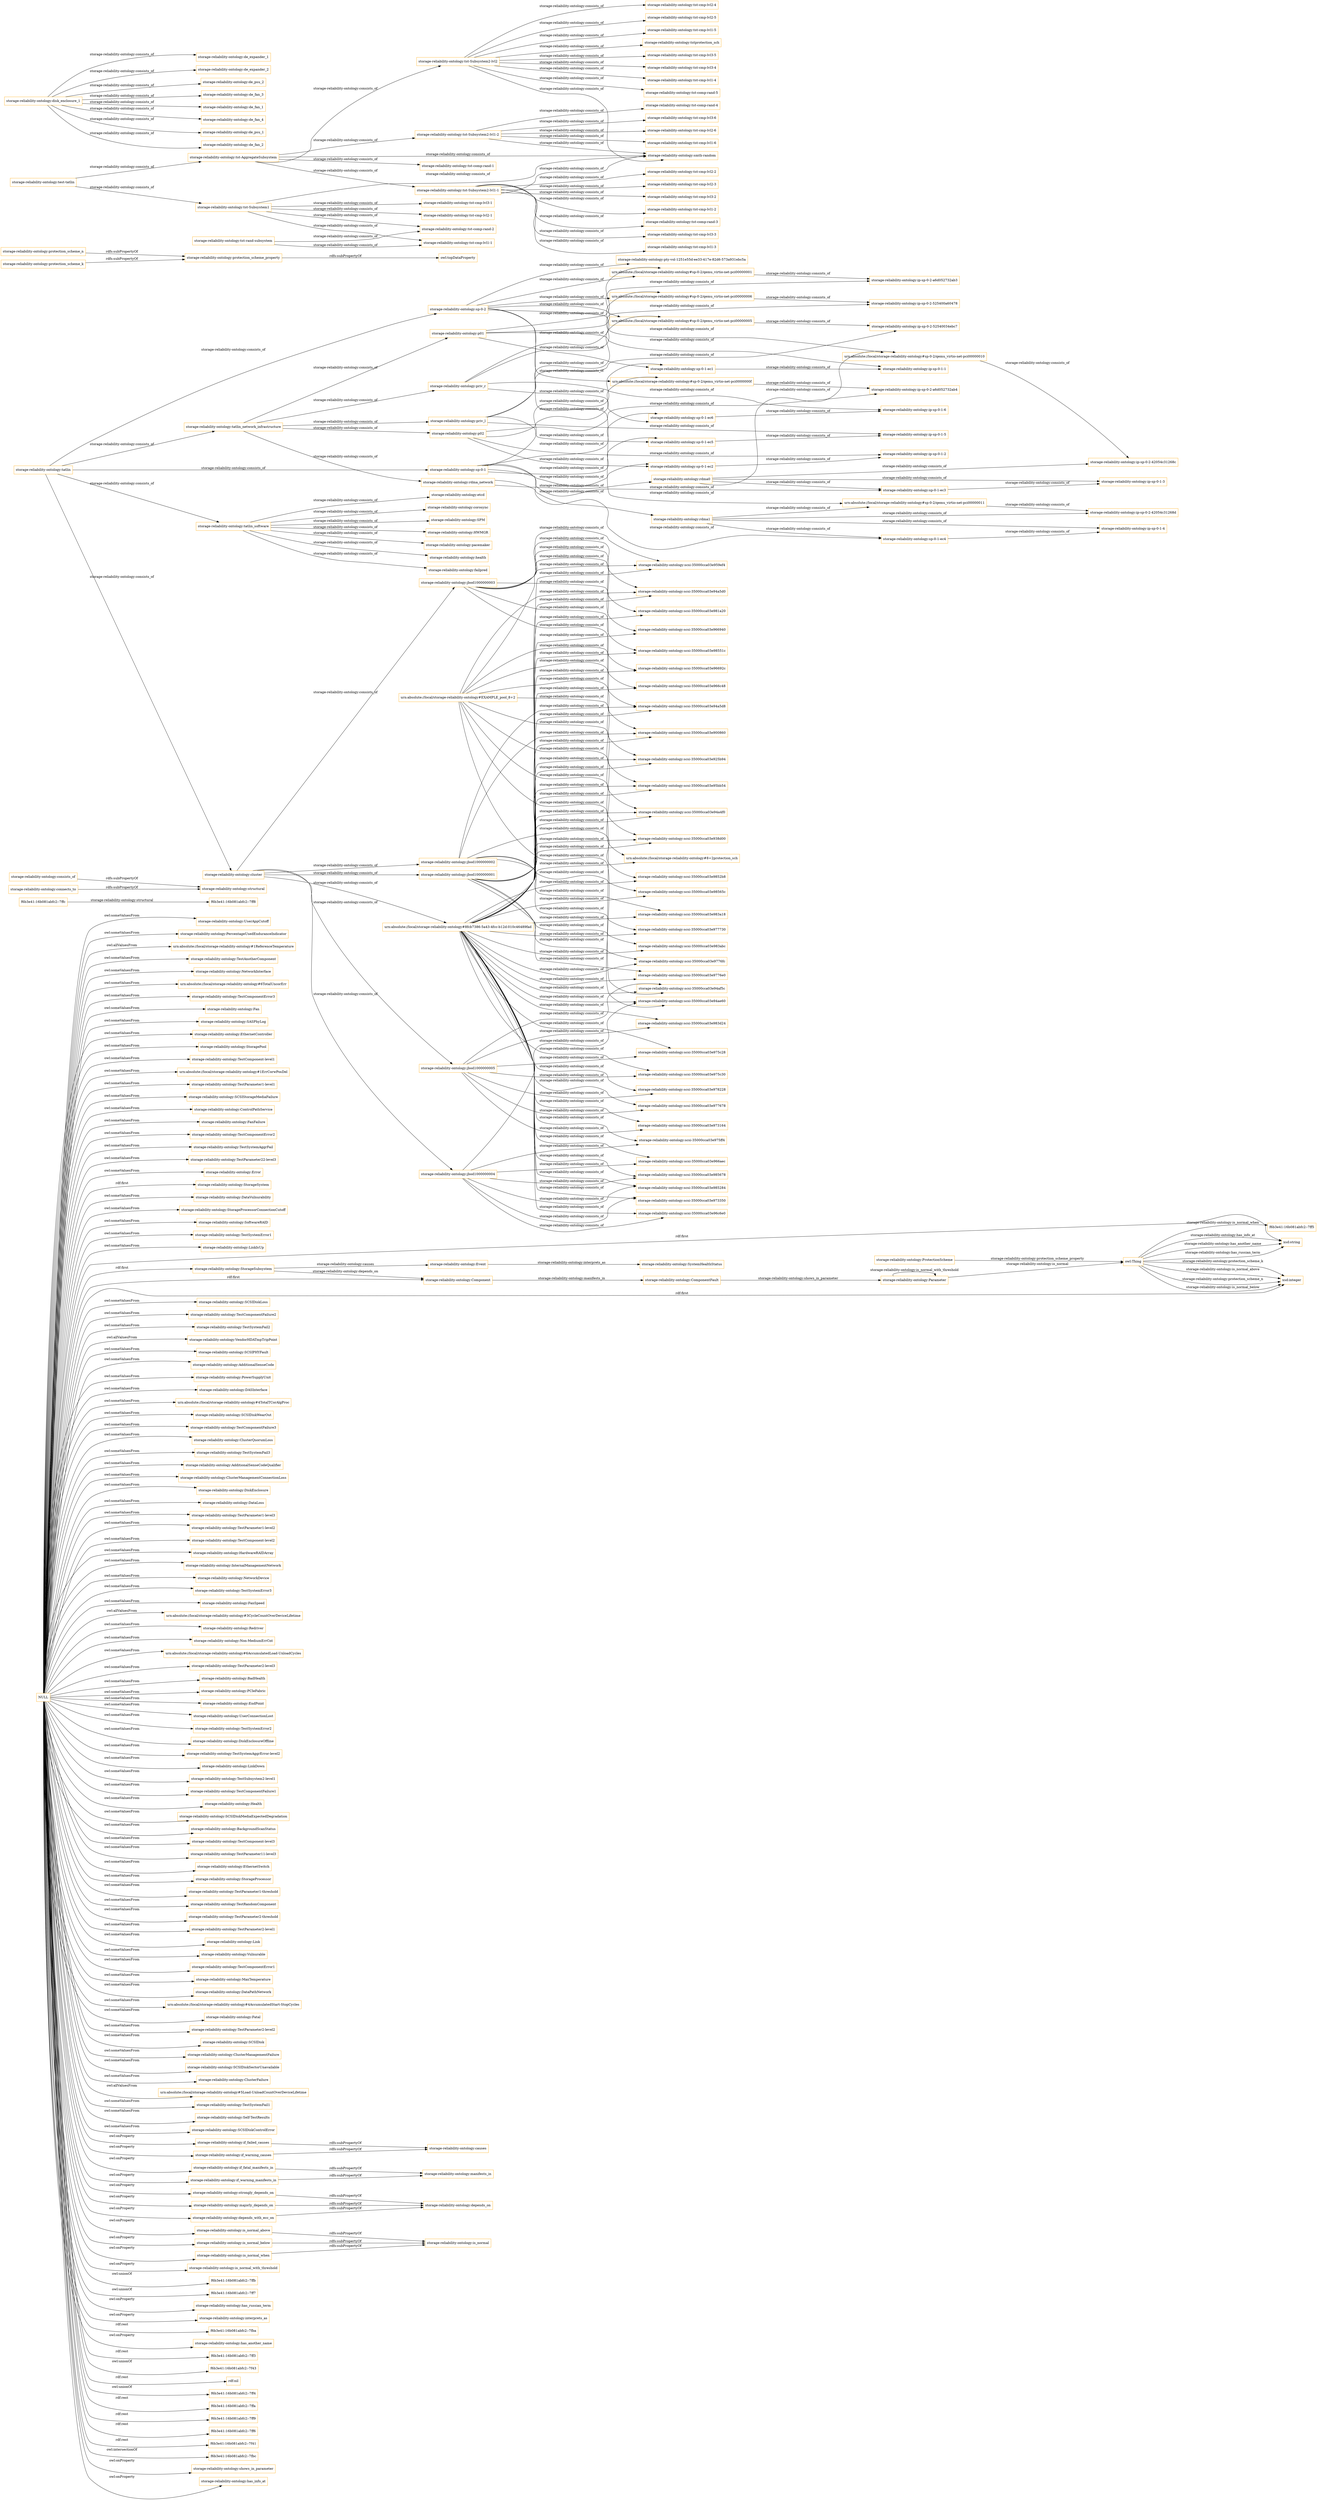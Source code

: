 digraph ar2dtool_diagram { 
rankdir=LR;
size="1501"
node [shape = rectangle, color="orange"]; "storage-reliability-ontology:UserAppCutoff" "storage-reliability-ontology:ComponentFault" "storage-reliability-ontology:PercentageUsedEnduranceIndicator" "urn:absolute://local/storage-reliability-ontology#1ReferenceTemperature" "storage-reliability-ontology:TestAnotherComponent" "storage-reliability-ontology:NetworkInterface" "storage-reliability-ontology:ProtectionScheme" "urn:absolute://local/storage-reliability-ontology#6TotalUncorErr" "storage-reliability-ontology:TestComponentError3" "storage-reliability-ontology:Fan" "storage-reliability-ontology:SASPhyLog" "storage-reliability-ontology:EthernetController" "storage-reliability-ontology:StoragePool" "storage-reliability-ontology:TestComponent-level1" "urn:absolute://local/storage-reliability-ontology#1ErrCorwPosDel" "storage-reliability-ontology:TestParameter1-level1" "storage-reliability-ontology:SCSIStorageMediaFailure" "storage-reliability-ontology:ControlPathService" "storage-reliability-ontology:FanFailure" "storage-reliability-ontology:TestComponentError2" "storage-reliability-ontology:TestSystemAggrFail" "storage-reliability-ontology:TestParameter22-level3" "storage-reliability-ontology:Error" "storage-reliability-ontology:StorageSystem" "storage-reliability-ontology:DataVulnurability" "storage-reliability-ontology:StorageProcessorConnectionCutoff" "storage-reliability-ontology:SoftwareRAID" "storage-reliability-ontology:TestSystemError1" "storage-reliability-ontology:LinkIsUp" "storage-reliability-ontology:StorageSubsystem" "storage-reliability-ontology:SCSIDiskLoss" "f6b3e41:16b081abfc2:-7ffc" "storage-reliability-ontology:TestComponentFailure2" "storage-reliability-ontology:TestSystemFail2" "storage-reliability-ontology:VendorHDATmpTripPoint" "storage-reliability-ontology:SCSIPHYFault" "storage-reliability-ontology:AdditionalSenseCode" "storage-reliability-ontology:PowerSupplyUnit" "storage-reliability-ontology:DASInterface" "urn:absolute://local/storage-reliability-ontology#4TotalTCorAlgProc" "storage-reliability-ontology:SCSIDiskWearOut" "storage-reliability-ontology:TestComponentFailure3" "storage-reliability-ontology:ClusterQuorumLoss" "storage-reliability-ontology:TestSystemFail3" "storage-reliability-ontology:AdditionalSenseCodeQualifier" "storage-reliability-ontology:ClusterManagementConnectionLoss" "storage-reliability-ontology:DiskEnclosure" "storage-reliability-ontology:DataLoss" "storage-reliability-ontology:TestParameter1-level3" "storage-reliability-ontology:TestParameter1-level2" "storage-reliability-ontology:TestComponent-level2" "storage-reliability-ontology:Component" "storage-reliability-ontology:HardwareRAIDArray" "storage-reliability-ontology:InternalManagementNetwork" "storage-reliability-ontology:NetworkDevice" "storage-reliability-ontology:TestSystemError3" "storage-reliability-ontology:FanSpeed" "urn:absolute://local/storage-reliability-ontology#3CycleCountOverDeviceLifetime" "storage-reliability-ontology:Redriver" "storage-reliability-ontology:Non-MediumErrCnt" "storage-reliability-ontology:Event" "urn:absolute://local/storage-reliability-ontology#6AccumulatedLoad-UnloadCycles" "storage-reliability-ontology:TestParameter2-level3" "storage-reliability-ontology:BadHealth" "storage-reliability-ontology:PCIeFabric" "storage-reliability-ontology:EndPoint" "storage-reliability-ontology:UserConnectionLost" "storage-reliability-ontology:TestSystemError2" "storage-reliability-ontology:DiskEnclosureOffline" "storage-reliability-ontology:TestSystemAggrError-level2" "f6b3e41:16b081abfc2:-7ff8" "storage-reliability-ontology:LinkDown" "storage-reliability-ontology:TestSubsystem2-level1" "storage-reliability-ontology:TestComponentFailure1" "storage-reliability-ontology:Health" "storage-reliability-ontology:SCSIDiskMediaExpectedDegradation" "storage-reliability-ontology:Parameter" "storage-reliability-ontology:BackgroundScanStatus" "storage-reliability-ontology:TestComponent-level3" "storage-reliability-ontology:TestParameter11-level3" "storage-reliability-ontology:EthernetSwitch" "storage-reliability-ontology:StorageProcessor" "storage-reliability-ontology:TestParameter1-threshold" "storage-reliability-ontology:SystemHealthStatus" "storage-reliability-ontology:TestRandomComponent" "storage-reliability-ontology:TestParameter2-threshold" "storage-reliability-ontology:TestParameter2-level1" "storage-reliability-ontology:Link" "storage-reliability-ontology:Vulnurable" "storage-reliability-ontology:TestComponentError1" "storage-reliability-ontology:MaxTemperature" "storage-reliability-ontology:DataPathNetwork" "urn:absolute://local/storage-reliability-ontology#4AccumulatedStart-StopCycles" "storage-reliability-ontology:Fatal" "storage-reliability-ontology:TestParameter2-level2" "storage-reliability-ontology:SCSIDisk" "storage-reliability-ontology:ClusterManagementFailure" "storage-reliability-ontology:SCSIDiskSectorUnavailable" "storage-reliability-ontology:ClusterFailure" "urn:absolute://local/storage-reliability-ontology#5Load-UnloadCountOverDeviceLifetime" "storage-reliability-ontology:TestSystemFail1" "storage-reliability-ontology:Self-TestResults" "storage-reliability-ontology:SCSIDiskControlError" ; /*classes style*/
	"storage-reliability-ontology:if_warning_causes" -> "storage-reliability-ontology:causes" [ label = "rdfs:subPropertyOf" ];
	"storage-reliability-ontology:consists_of" -> "storage-reliability-ontology:structural" [ label = "rdfs:subPropertyOf" ];
	"storage-reliability-ontology:jbod1000000003" -> "storage-reliability-ontology:scsi-35000cca03e98551c" [ label = "storage-reliability-ontology:consists_of" ];
	"storage-reliability-ontology:jbod1000000003" -> "storage-reliability-ontology:scsi-35000cca03e981a20" [ label = "storage-reliability-ontology:consists_of" ];
	"storage-reliability-ontology:jbod1000000003" -> "storage-reliability-ontology:scsi-35000cca03e966c48" [ label = "storage-reliability-ontology:consists_of" ];
	"storage-reliability-ontology:jbod1000000003" -> "storage-reliability-ontology:scsi-35000cca03e966940" [ label = "storage-reliability-ontology:consists_of" ];
	"storage-reliability-ontology:jbod1000000003" -> "storage-reliability-ontology:scsi-35000cca03e96692c" [ label = "storage-reliability-ontology:consists_of" ];
	"storage-reliability-ontology:jbod1000000003" -> "storage-reliability-ontology:scsi-35000cca03e959ef4" [ label = "storage-reliability-ontology:consists_of" ];
	"storage-reliability-ontology:jbod1000000003" -> "storage-reliability-ontology:scsi-35000cca03e94a5d0" [ label = "storage-reliability-ontology:consists_of" ];
	"storage-reliability-ontology:if_warning_manifests_in" -> "storage-reliability-ontology:manifests_in" [ label = "rdfs:subPropertyOf" ];
	"storage-reliability-ontology:sp-0-1-ec2" -> "storage-reliability-ontology:ip-sp-0-1-2" [ label = "storage-reliability-ontology:consists_of" ];
	"storage-reliability-ontology:rdma_network" -> "storage-reliability-ontology:rdma1" [ label = "storage-reliability-ontology:consists_of" ];
	"storage-reliability-ontology:rdma_network" -> "storage-reliability-ontology:rdma0" [ label = "storage-reliability-ontology:consists_of" ];
	"storage-reliability-ontology:tatlin_network_infrastructure" -> "storage-reliability-ontology:rdma_network" [ label = "storage-reliability-ontology:consists_of" ];
	"storage-reliability-ontology:tatlin_network_infrastructure" -> "storage-reliability-ontology:priv_r" [ label = "storage-reliability-ontology:consists_of" ];
	"storage-reliability-ontology:tatlin_network_infrastructure" -> "storage-reliability-ontology:priv_l" [ label = "storage-reliability-ontology:consists_of" ];
	"storage-reliability-ontology:tatlin_network_infrastructure" -> "storage-reliability-ontology:p02" [ label = "storage-reliability-ontology:consists_of" ];
	"storage-reliability-ontology:tatlin_network_infrastructure" -> "storage-reliability-ontology:p01" [ label = "storage-reliability-ontology:consists_of" ];
	"urn:absolute://local/storage-reliability-ontology#sp-0-2/qemu_virtio-net-pci0000000f" -> "storage-reliability-ontology:ip-sp-0-2-a6d052732ab4" [ label = "storage-reliability-ontology:consists_of" ];
	"storage-reliability-ontology:protection_scheme_n" -> "storage-reliability-ontology:protection_scheme_property" [ label = "rdfs:subPropertyOf" ];
	"storage-reliability-ontology:strongly_depends_on" -> "storage-reliability-ontology:depends_on" [ label = "rdfs:subPropertyOf" ];
	"urn:absolute://local/storage-reliability-ontology#sp-0-2/qemu_virtio-net-pci00000010" -> "storage-reliability-ontology:ip-sp-0-2-42054c31268c" [ label = "storage-reliability-ontology:consists_of" ];
	"storage-reliability-ontology:is_normal_above" -> "storage-reliability-ontology:is_normal" [ label = "rdfs:subPropertyOf" ];
	"storage-reliability-ontology:tst-Subsystem2-lvl1-1" -> "storage-reliability-ontology:tst-cmp-lvl2-3" [ label = "storage-reliability-ontology:consists_of" ];
	"storage-reliability-ontology:tst-Subsystem2-lvl1-1" -> "storage-reliability-ontology:tst-cmp-lvl3-2" [ label = "storage-reliability-ontology:consists_of" ];
	"storage-reliability-ontology:tst-Subsystem2-lvl1-1" -> "storage-reliability-ontology:tst-cmp-lvl1-2" [ label = "storage-reliability-ontology:consists_of" ];
	"storage-reliability-ontology:tst-Subsystem2-lvl1-1" -> "storage-reliability-ontology:tst-comp-rand-3" [ label = "storage-reliability-ontology:consists_of" ];
	"storage-reliability-ontology:tst-Subsystem2-lvl1-1" -> "storage-reliability-ontology:tst-cmp-lvl3-3" [ label = "storage-reliability-ontology:consists_of" ];
	"storage-reliability-ontology:tst-Subsystem2-lvl1-1" -> "storage-reliability-ontology:tst-cmp-lvl1-3" [ label = "storage-reliability-ontology:consists_of" ];
	"storage-reliability-ontology:tst-Subsystem2-lvl1-1" -> "storage-reliability-ontology:smth-random" [ label = "storage-reliability-ontology:consists_of" ];
	"storage-reliability-ontology:tst-Subsystem2-lvl1-1" -> "storage-reliability-ontology:tst-cmp-lvl2-2" [ label = "storage-reliability-ontology:consists_of" ];
	"storage-reliability-ontology:sp-0-2" -> "urn:absolute://local/storage-reliability-ontology#sp-0-2/qemu_virtio-net-pci00000011" [ label = "storage-reliability-ontology:consists_of" ];
	"storage-reliability-ontology:sp-0-2" -> "urn:absolute://local/storage-reliability-ontology#sp-0-2/qemu_virtio-net-pci00000010" [ label = "storage-reliability-ontology:consists_of" ];
	"storage-reliability-ontology:sp-0-2" -> "urn:absolute://local/storage-reliability-ontology#sp-0-2/qemu_virtio-net-pci0000000f" [ label = "storage-reliability-ontology:consists_of" ];
	"storage-reliability-ontology:sp-0-2" -> "urn:absolute://local/storage-reliability-ontology#sp-0-2/qemu_virtio-net-pci00000006" [ label = "storage-reliability-ontology:consists_of" ];
	"storage-reliability-ontology:sp-0-2" -> "urn:absolute://local/storage-reliability-ontology#sp-0-2/qemu_virtio-net-pci00000005" [ label = "storage-reliability-ontology:consists_of" ];
	"storage-reliability-ontology:sp-0-2" -> "urn:absolute://local/storage-reliability-ontology#sp-0-2/qemu_virtio-net-pci00000001" [ label = "storage-reliability-ontology:consists_of" ];
	"storage-reliability-ontology:sp-0-2" -> "storage-reliability-ontology:pty-vol-1251e55d-ee33-417e-82d6-573a931ebc5a" [ label = "storage-reliability-ontology:consists_of" ];
	"storage-reliability-ontology:jbod1000000002" -> "storage-reliability-ontology:scsi-35000cca03e98565c" [ label = "storage-reliability-ontology:consists_of" ];
	"storage-reliability-ontology:jbod1000000002" -> "storage-reliability-ontology:scsi-35000cca03e9852b8" [ label = "storage-reliability-ontology:consists_of" ];
	"storage-reliability-ontology:jbod1000000002" -> "storage-reliability-ontology:scsi-35000cca03e983a18" [ label = "storage-reliability-ontology:consists_of" ];
	"storage-reliability-ontology:jbod1000000002" -> "storage-reliability-ontology:scsi-35000cca03e977730" [ label = "storage-reliability-ontology:consists_of" ];
	"storage-reliability-ontology:jbod1000000002" -> "storage-reliability-ontology:scsi-35000cca03e94a5d8" [ label = "storage-reliability-ontology:consists_of" ];
	"storage-reliability-ontology:jbod1000000002" -> "storage-reliability-ontology:scsi-35000cca03e900860" [ label = "storage-reliability-ontology:consists_of" ];
	"storage-reliability-ontology:sp-0-1-ec1" -> "storage-reliability-ontology:ip-sp-0-1-1" [ label = "storage-reliability-ontology:consists_of" ];
	"storage-reliability-ontology:if_fatal_manifests_in" -> "storage-reliability-ontology:manifests_in" [ label = "rdfs:subPropertyOf" ];
	"storage-reliability-ontology:majorly_depends_on" -> "storage-reliability-ontology:depends_on" [ label = "rdfs:subPropertyOf" ];
	"storage-reliability-ontology:sp-0-1-ec6" -> "storage-reliability-ontology:ip-sp-0-1-6" [ label = "storage-reliability-ontology:consists_of" ];
	"storage-reliability-ontology:sp-0-1" -> "storage-reliability-ontology:sp-0-1-ec6" [ label = "storage-reliability-ontology:consists_of" ];
	"storage-reliability-ontology:sp-0-1" -> "storage-reliability-ontology:sp-0-1-ec5" [ label = "storage-reliability-ontology:consists_of" ];
	"storage-reliability-ontology:sp-0-1" -> "storage-reliability-ontology:sp-0-1-ec4" [ label = "storage-reliability-ontology:consists_of" ];
	"storage-reliability-ontology:sp-0-1" -> "storage-reliability-ontology:sp-0-1-ec3" [ label = "storage-reliability-ontology:consists_of" ];
	"storage-reliability-ontology:sp-0-1" -> "storage-reliability-ontology:sp-0-1-ec2" [ label = "storage-reliability-ontology:consists_of" ];
	"storage-reliability-ontology:sp-0-1" -> "storage-reliability-ontology:sp-0-1-ec1" [ label = "storage-reliability-ontology:consists_of" ];
	"storage-reliability-ontology:p02" -> "urn:absolute://local/storage-reliability-ontology#sp-0-2/qemu_virtio-net-pci0000000f" [ label = "storage-reliability-ontology:consists_of" ];
	"storage-reliability-ontology:p02" -> "storage-reliability-ontology:sp-0-1-ec2" [ label = "storage-reliability-ontology:consists_of" ];
	"storage-reliability-ontology:p02" -> "storage-reliability-ontology:ip-sp-0-2-a6d052732ab4" [ label = "storage-reliability-ontology:consists_of" ];
	"storage-reliability-ontology:p02" -> "storage-reliability-ontology:ip-sp-0-1-2" [ label = "storage-reliability-ontology:consists_of" ];
	"storage-reliability-ontology:jbod1000000001" -> "storage-reliability-ontology:scsi-35000cca03e983abc" [ label = "storage-reliability-ontology:consists_of" ];
	"storage-reliability-ontology:jbod1000000001" -> "storage-reliability-ontology:scsi-35000cca03e9776fc" [ label = "storage-reliability-ontology:consists_of" ];
	"storage-reliability-ontology:jbod1000000001" -> "storage-reliability-ontology:scsi-35000cca03e9776e0" [ label = "storage-reliability-ontology:consists_of" ];
	"storage-reliability-ontology:jbod1000000001" -> "storage-reliability-ontology:scsi-35000cca03e95bb54" [ label = "storage-reliability-ontology:consists_of" ];
	"storage-reliability-ontology:jbod1000000001" -> "storage-reliability-ontology:scsi-35000cca03e94a4f0" [ label = "storage-reliability-ontology:consists_of" ];
	"storage-reliability-ontology:jbod1000000001" -> "storage-reliability-ontology:scsi-35000cca03e938d00" [ label = "storage-reliability-ontology:consists_of" ];
	"storage-reliability-ontology:jbod1000000001" -> "storage-reliability-ontology:scsi-35000cca03e925b94" [ label = "storage-reliability-ontology:consists_of" ];
	"storage-reliability-ontology:depends_with_ecc_on" -> "storage-reliability-ontology:depends_on" [ label = "rdfs:subPropertyOf" ];
	"urn:absolute://local/storage-reliability-ontology#sp-0-2/qemu_virtio-net-pci00000001" -> "storage-reliability-ontology:ip-sp-0-2-a6d052732ab3" [ label = "storage-reliability-ontology:consists_of" ];
	"storage-reliability-ontology:connects_to" -> "storage-reliability-ontology:structural" [ label = "rdfs:subPropertyOf" ];
	"storage-reliability-ontology:tatlin" -> "storage-reliability-ontology:tatlin_software" [ label = "storage-reliability-ontology:consists_of" ];
	"storage-reliability-ontology:tatlin" -> "storage-reliability-ontology:tatlin_network_infrastructure" [ label = "storage-reliability-ontology:consists_of" ];
	"storage-reliability-ontology:tatlin" -> "storage-reliability-ontology:sp-0-2" [ label = "storage-reliability-ontology:consists_of" ];
	"storage-reliability-ontology:tatlin" -> "storage-reliability-ontology:sp-0-1" [ label = "storage-reliability-ontology:consists_of" ];
	"storage-reliability-ontology:tatlin" -> "storage-reliability-ontology:cluster" [ label = "storage-reliability-ontology:consists_of" ];
	"storage-reliability-ontology:tst-rand-subsystem" -> "storage-reliability-ontology:tst-comp-rand-2" [ label = "storage-reliability-ontology:consists_of" ];
	"storage-reliability-ontology:tst-rand-subsystem" -> "storage-reliability-ontology:tst-cmp-lvl1-1" [ label = "storage-reliability-ontology:consists_of" ];
	"storage-reliability-ontology:rdma1" -> "urn:absolute://local/storage-reliability-ontology#sp-0-2/qemu_virtio-net-pci00000011" [ label = "storage-reliability-ontology:consists_of" ];
	"storage-reliability-ontology:rdma1" -> "storage-reliability-ontology:sp-0-1-ec4" [ label = "storage-reliability-ontology:consists_of" ];
	"storage-reliability-ontology:rdma1" -> "storage-reliability-ontology:ip-sp-0-2-42054c31268d" [ label = "storage-reliability-ontology:consists_of" ];
	"storage-reliability-ontology:rdma1" -> "storage-reliability-ontology:ip-sp-0-1-4" [ label = "storage-reliability-ontology:consists_of" ];
	"storage-reliability-ontology:sp-0-1-ec5" -> "storage-reliability-ontology:ip-sp-0-1-5" [ label = "storage-reliability-ontology:consists_of" ];
	"urn:absolute://local/storage-reliability-ontology#sp-0-2/qemu_virtio-net-pci00000006" -> "storage-reliability-ontology:ip-sp-0-2-525400a60478" [ label = "storage-reliability-ontology:consists_of" ];
	"storage-reliability-ontology:tst-AggregateSubsystem" -> "storage-reliability-ontology:tst-comp-rand-1" [ label = "storage-reliability-ontology:consists_of" ];
	"storage-reliability-ontology:tst-AggregateSubsystem" -> "storage-reliability-ontology:tst-Subsystem2-lvl2" [ label = "storage-reliability-ontology:consists_of" ];
	"storage-reliability-ontology:tst-AggregateSubsystem" -> "storage-reliability-ontology:tst-Subsystem2-lvl1-2" [ label = "storage-reliability-ontology:consists_of" ];
	"storage-reliability-ontology:tst-AggregateSubsystem" -> "storage-reliability-ontology:tst-Subsystem2-lvl1-1" [ label = "storage-reliability-ontology:consists_of" ];
	"storage-reliability-ontology:tst-AggregateSubsystem" -> "storage-reliability-ontology:smth-random" [ label = "storage-reliability-ontology:consists_of" ];
	"storage-reliability-ontology:tst-Subsystem1" -> "storage-reliability-ontology:tst-comp-rand-2" [ label = "storage-reliability-ontology:consists_of" ];
	"storage-reliability-ontology:tst-Subsystem1" -> "storage-reliability-ontology:tst-cmp-lvl3-1" [ label = "storage-reliability-ontology:consists_of" ];
	"storage-reliability-ontology:tst-Subsystem1" -> "storage-reliability-ontology:tst-cmp-lvl2-1" [ label = "storage-reliability-ontology:consists_of" ];
	"storage-reliability-ontology:tst-Subsystem1" -> "storage-reliability-ontology:tst-cmp-lvl1-1" [ label = "storage-reliability-ontology:consists_of" ];
	"storage-reliability-ontology:tst-Subsystem1" -> "storage-reliability-ontology:smth-random" [ label = "storage-reliability-ontology:consists_of" ];
	"storage-reliability-ontology:tatlin_software" -> "storage-reliability-ontology:pacemaker" [ label = "storage-reliability-ontology:consists_of" ];
	"storage-reliability-ontology:tatlin_software" -> "storage-reliability-ontology:health" [ label = "storage-reliability-ontology:consists_of" ];
	"storage-reliability-ontology:tatlin_software" -> "storage-reliability-ontology:failpred" [ label = "storage-reliability-ontology:consists_of" ];
	"storage-reliability-ontology:tatlin_software" -> "storage-reliability-ontology:etcd" [ label = "storage-reliability-ontology:consists_of" ];
	"storage-reliability-ontology:tatlin_software" -> "storage-reliability-ontology:corosync" [ label = "storage-reliability-ontology:consists_of" ];
	"storage-reliability-ontology:tatlin_software" -> "storage-reliability-ontology:SPM" [ label = "storage-reliability-ontology:consists_of" ];
	"storage-reliability-ontology:tatlin_software" -> "storage-reliability-ontology:HWMGR" [ label = "storage-reliability-ontology:consists_of" ];
	"storage-reliability-ontology:p01" -> "urn:absolute://local/storage-reliability-ontology#sp-0-2/qemu_virtio-net-pci00000001" [ label = "storage-reliability-ontology:consists_of" ];
	"storage-reliability-ontology:p01" -> "storage-reliability-ontology:sp-0-1-ec1" [ label = "storage-reliability-ontology:consists_of" ];
	"storage-reliability-ontology:p01" -> "storage-reliability-ontology:ip-sp-0-2-a6d052732ab3" [ label = "storage-reliability-ontology:consists_of" ];
	"storage-reliability-ontology:p01" -> "storage-reliability-ontology:ip-sp-0-1-1" [ label = "storage-reliability-ontology:consists_of" ];
	"NULL" -> "storage-reliability-ontology:BadHealth" [ label = "owl:someValuesFrom" ];
	"NULL" -> "storage-reliability-ontology:is_normal_with_threshold" [ label = "owl:onProperty" ];
	"NULL" -> "storage-reliability-ontology:TestComponentError2" [ label = "owl:someValuesFrom" ];
	"NULL" -> "storage-reliability-ontology:Component" [ label = "rdf:first" ];
	"NULL" -> "storage-reliability-ontology:StorageSystem" [ label = "rdf:first" ];
	"NULL" -> "storage-reliability-ontology:TestParameter1-level2" [ label = "owl:someValuesFrom" ];
	"NULL" -> "storage-reliability-ontology:SCSIDisk" [ label = "owl:someValuesFrom" ];
	"NULL" -> "f6b3e41:16b081abfc2:-7ffb" [ label = "owl:unionOf" ];
	"NULL" -> "storage-reliability-ontology:UserConnectionLost" [ label = "owl:someValuesFrom" ];
	"NULL" -> "f6b3e41:16b081abfc2:-7ff7" [ label = "owl:unionOf" ];
	"NULL" -> "urn:absolute://local/storage-reliability-ontology#6AccumulatedLoad-UnloadCycles" [ label = "owl:someValuesFrom" ];
	"NULL" -> "storage-reliability-ontology:strongly_depends_on" [ label = "owl:onProperty" ];
	"NULL" -> "urn:absolute://local/storage-reliability-ontology#6TotalUncorErr" [ label = "owl:someValuesFrom" ];
	"NULL" -> "storage-reliability-ontology:NetworkInterface" [ label = "owl:someValuesFrom" ];
	"NULL" -> "storage-reliability-ontology:TestSystemFail1" [ label = "owl:someValuesFrom" ];
	"NULL" -> "storage-reliability-ontology:DataPathNetwork" [ label = "owl:someValuesFrom" ];
	"NULL" -> "storage-reliability-ontology:is_normal_above" [ label = "owl:onProperty" ];
	"NULL" -> "storage-reliability-ontology:if_warning_manifests_in" [ label = "owl:onProperty" ];
	"NULL" -> "storage-reliability-ontology:StoragePool" [ label = "owl:someValuesFrom" ];
	"NULL" -> "storage-reliability-ontology:has_russian_term" [ label = "owl:onProperty" ];
	"NULL" -> "storage-reliability-ontology:TestComponentFailure3" [ label = "owl:someValuesFrom" ];
	"NULL" -> "urn:absolute://local/storage-reliability-ontology#3CycleCountOverDeviceLifetime" [ label = "owl:allValuesFrom" ];
	"NULL" -> "storage-reliability-ontology:DataLoss" [ label = "owl:someValuesFrom" ];
	"NULL" -> "storage-reliability-ontology:TestSystemAggrError-level2" [ label = "owl:someValuesFrom" ];
	"NULL" -> "storage-reliability-ontology:TestComponent-level3" [ label = "owl:someValuesFrom" ];
	"NULL" -> "storage-reliability-ontology:SCSIDiskMediaExpectedDegradation" [ label = "owl:someValuesFrom" ];
	"NULL" -> "storage-reliability-ontology:PowerSupplyUnit" [ label = "owl:someValuesFrom" ];
	"NULL" -> "storage-reliability-ontology:TestParameter2-level3" [ label = "owl:someValuesFrom" ];
	"NULL" -> "storage-reliability-ontology:Fatal" [ label = "owl:someValuesFrom" ];
	"NULL" -> "urn:absolute://local/storage-reliability-ontology#4AccumulatedStart-StopCycles" [ label = "owl:someValuesFrom" ];
	"NULL" -> "storage-reliability-ontology:if_warning_causes" [ label = "owl:onProperty" ];
	"NULL" -> "storage-reliability-ontology:ClusterManagementConnectionLoss" [ label = "owl:someValuesFrom" ];
	"NULL" -> "storage-reliability-ontology:TestSystemError2" [ label = "owl:someValuesFrom" ];
	"NULL" -> "storage-reliability-ontology:TestSystemAggrFail" [ label = "owl:someValuesFrom" ];
	"NULL" -> "storage-reliability-ontology:SCSIDiskLoss" [ label = "owl:someValuesFrom" ];
	"NULL" -> "storage-reliability-ontology:SCSIDiskWearOut" [ label = "owl:someValuesFrom" ];
	"NULL" -> "storage-reliability-ontology:ControlPathService" [ label = "owl:someValuesFrom" ];
	"NULL" -> "storage-reliability-ontology:LinkDown" [ label = "owl:someValuesFrom" ];
	"NULL" -> "storage-reliability-ontology:TestParameter1-level3" [ label = "owl:someValuesFrom" ];
	"NULL" -> "storage-reliability-ontology:TestParameter2-level2" [ label = "owl:someValuesFrom" ];
	"NULL" -> "xsd:string" [ label = "rdf:first" ];
	"NULL" -> "storage-reliability-ontology:TestSystemFail3" [ label = "owl:someValuesFrom" ];
	"NULL" -> "storage-reliability-ontology:is_normal_below" [ label = "owl:onProperty" ];
	"NULL" -> "storage-reliability-ontology:interprets_as" [ label = "owl:onProperty" ];
	"NULL" -> "storage-reliability-ontology:TestComponentError3" [ label = "owl:someValuesFrom" ];
	"NULL" -> "storage-reliability-ontology:HardwareRAIDArray" [ label = "owl:someValuesFrom" ];
	"NULL" -> "f6b3e41:16b081abfc2:-7fba" [ label = "rdf:rest" ];
	"NULL" -> "storage-reliability-ontology:NetworkDevice" [ label = "owl:someValuesFrom" ];
	"NULL" -> "storage-reliability-ontology:TestParameter1-level1" [ label = "owl:someValuesFrom" ];
	"NULL" -> "storage-reliability-ontology:has_another_name" [ label = "owl:onProperty" ];
	"NULL" -> "storage-reliability-ontology:Fan" [ label = "owl:someValuesFrom" ];
	"NULL" -> "f6b3e41:16b081abfc2:-7ff3" [ label = "rdf:rest" ];
	"NULL" -> "storage-reliability-ontology:ClusterQuorumLoss" [ label = "owl:someValuesFrom" ];
	"NULL" -> "storage-reliability-ontology:DiskEnclosureOffline" [ label = "owl:someValuesFrom" ];
	"NULL" -> "storage-reliability-ontology:Vulnurable" [ label = "owl:someValuesFrom" ];
	"NULL" -> "storage-reliability-ontology:TestRandomComponent" [ label = "owl:someValuesFrom" ];
	"NULL" -> "storage-reliability-ontology:InternalManagementNetwork" [ label = "owl:someValuesFrom" ];
	"NULL" -> "storage-reliability-ontology:UserAppCutoff" [ label = "owl:someValuesFrom" ];
	"NULL" -> "storage-reliability-ontology:AdditionalSenseCode" [ label = "owl:someValuesFrom" ];
	"NULL" -> "urn:absolute://local/storage-reliability-ontology#1ReferenceTemperature" [ label = "owl:allValuesFrom" ];
	"NULL" -> "storage-reliability-ontology:TestComponentFailure2" [ label = "owl:someValuesFrom" ];
	"NULL" -> "storage-reliability-ontology:PCIeFabric" [ label = "owl:someValuesFrom" ];
	"NULL" -> "storage-reliability-ontology:DiskEnclosure" [ label = "owl:someValuesFrom" ];
	"NULL" -> "storage-reliability-ontology:TestParameter22-level3" [ label = "owl:someValuesFrom" ];
	"NULL" -> "storage-reliability-ontology:TestComponent-level2" [ label = "owl:someValuesFrom" ];
	"NULL" -> "storage-reliability-ontology:Error" [ label = "owl:someValuesFrom" ];
	"NULL" -> "f6b3e41:16b081abfc2:-7f43" [ label = "owl:unionOf" ];
	"NULL" -> "storage-reliability-ontology:TestAnotherComponent" [ label = "owl:someValuesFrom" ];
	"NULL" -> "storage-reliability-ontology:TestComponentError1" [ label = "owl:someValuesFrom" ];
	"NULL" -> "storage-reliability-ontology:StorageProcessor" [ label = "owl:someValuesFrom" ];
	"NULL" -> "storage-reliability-ontology:BackgroundScanStatus" [ label = "owl:someValuesFrom" ];
	"NULL" -> "rdf:nil" [ label = "rdf:rest" ];
	"NULL" -> "storage-reliability-ontology:TestSystemError3" [ label = "owl:someValuesFrom" ];
	"NULL" -> "storage-reliability-ontology:Health" [ label = "owl:someValuesFrom" ];
	"NULL" -> "storage-reliability-ontology:StorageSubsystem" [ label = "rdf:first" ];
	"NULL" -> "storage-reliability-ontology:depends_with_ecc_on" [ label = "owl:onProperty" ];
	"NULL" -> "f6b3e41:16b081abfc2:-7ff4" [ label = "owl:unionOf" ];
	"NULL" -> "storage-reliability-ontology:TestComponentFailure1" [ label = "owl:someValuesFrom" ];
	"NULL" -> "storage-reliability-ontology:if_fatal_manifests_in" [ label = "owl:onProperty" ];
	"NULL" -> "storage-reliability-ontology:TestSubsystem2-level1" [ label = "owl:someValuesFrom" ];
	"NULL" -> "storage-reliability-ontology:MaxTemperature" [ label = "owl:someValuesFrom" ];
	"NULL" -> "storage-reliability-ontology:PercentageUsedEnduranceIndicator" [ label = "owl:someValuesFrom" ];
	"NULL" -> "storage-reliability-ontology:TestParameter2-level1" [ label = "owl:someValuesFrom" ];
	"NULL" -> "storage-reliability-ontology:TestParameter11-level3" [ label = "owl:someValuesFrom" ];
	"NULL" -> "storage-reliability-ontology:TestParameter1-threshold" [ label = "owl:someValuesFrom" ];
	"NULL" -> "storage-reliability-ontology:TestParameter2-threshold" [ label = "owl:someValuesFrom" ];
	"NULL" -> "storage-reliability-ontology:Non-MediumErrCnt" [ label = "owl:someValuesFrom" ];
	"NULL" -> "storage-reliability-ontology:ClusterManagementFailure" [ label = "owl:someValuesFrom" ];
	"NULL" -> "storage-reliability-ontology:EthernetController" [ label = "owl:someValuesFrom" ];
	"NULL" -> "urn:absolute://local/storage-reliability-ontology#1ErrCorwPosDel" [ label = "owl:someValuesFrom" ];
	"NULL" -> "storage-reliability-ontology:TestComponent-level1" [ label = "owl:someValuesFrom" ];
	"NULL" -> "storage-reliability-ontology:majorly_depends_on" [ label = "owl:onProperty" ];
	"NULL" -> "storage-reliability-ontology:SCSIDiskControlError" [ label = "owl:someValuesFrom" ];
	"NULL" -> "storage-reliability-ontology:FanFailure" [ label = "owl:someValuesFrom" ];
	"NULL" -> "storage-reliability-ontology:SCSIDiskSectorUnavailable" [ label = "owl:someValuesFrom" ];
	"NULL" -> "storage-reliability-ontology:if_failed_causes" [ label = "owl:onProperty" ];
	"NULL" -> "f6b3e41:16b081abfc2:-7ffa" [ label = "rdf:rest" ];
	"NULL" -> "storage-reliability-ontology:TestSystemError1" [ label = "owl:someValuesFrom" ];
	"NULL" -> "storage-reliability-ontology:VendorHDATmpTripPoint" [ label = "owl:allValuesFrom" ];
	"NULL" -> "storage-reliability-ontology:Self-TestResults" [ label = "owl:someValuesFrom" ];
	"NULL" -> "storage-reliability-ontology:DASInterface" [ label = "owl:someValuesFrom" ];
	"NULL" -> "storage-reliability-ontology:SCSIStorageMediaFailure" [ label = "owl:someValuesFrom" ];
	"NULL" -> "xsd:integer" [ label = "rdf:first" ];
	"NULL" -> "storage-reliability-ontology:Link" [ label = "owl:someValuesFrom" ];
	"NULL" -> "f6b3e41:16b081abfc2:-7ff9" [ label = "rdf:rest" ];
	"NULL" -> "storage-reliability-ontology:SoftwareRAID" [ label = "owl:someValuesFrom" ];
	"NULL" -> "storage-reliability-ontology:SASPhyLog" [ label = "owl:someValuesFrom" ];
	"NULL" -> "storage-reliability-ontology:is_normal_when" [ label = "owl:onProperty" ];
	"NULL" -> "storage-reliability-ontology:TestSystemFail2" [ label = "owl:someValuesFrom" ];
	"NULL" -> "storage-reliability-ontology:EndPoint" [ label = "owl:someValuesFrom" ];
	"NULL" -> "storage-reliability-ontology:StorageProcessorConnectionCutoff" [ label = "owl:someValuesFrom" ];
	"NULL" -> "storage-reliability-ontology:SCSIPHYFault" [ label = "owl:someValuesFrom" ];
	"NULL" -> "storage-reliability-ontology:Redriver" [ label = "owl:someValuesFrom" ];
	"NULL" -> "f6b3e41:16b081abfc2:-7ff6" [ label = "rdf:rest" ];
	"NULL" -> "f6b3e41:16b081abfc2:-7f41" [ label = "rdf:rest" ];
	"NULL" -> "storage-reliability-ontology:FanSpeed" [ label = "owl:someValuesFrom" ];
	"NULL" -> "storage-reliability-ontology:DataVulnurability" [ label = "owl:someValuesFrom" ];
	"NULL" -> "f6b3e41:16b081abfc2:-7fbc" [ label = "owl:intersectionOf" ];
	"NULL" -> "urn:absolute://local/storage-reliability-ontology#5Load-UnloadCountOverDeviceLifetime" [ label = "owl:allValuesFrom" ];
	"NULL" -> "storage-reliability-ontology:LinkIsUp" [ label = "owl:someValuesFrom" ];
	"NULL" -> "storage-reliability-ontology:shows_in_parameter" [ label = "owl:onProperty" ];
	"NULL" -> "urn:absolute://local/storage-reliability-ontology#4TotalTCorAlgProc" [ label = "owl:someValuesFrom" ];
	"NULL" -> "storage-reliability-ontology:has_info_at" [ label = "owl:onProperty" ];
	"NULL" -> "storage-reliability-ontology:ClusterFailure" [ label = "owl:someValuesFrom" ];
	"NULL" -> "storage-reliability-ontology:EthernetSwitch" [ label = "owl:someValuesFrom" ];
	"NULL" -> "storage-reliability-ontology:AdditionalSenseCodeQualifier" [ label = "owl:someValuesFrom" ];
	"storage-reliability-ontology:protection_scheme_k" -> "storage-reliability-ontology:protection_scheme_property" [ label = "rdfs:subPropertyOf" ];
	"storage-reliability-ontology:jbod1000000005" -> "storage-reliability-ontology:scsi-35000cca03e983d24" [ label = "storage-reliability-ontology:consists_of" ];
	"storage-reliability-ontology:jbod1000000005" -> "storage-reliability-ontology:scsi-35000cca03e978228" [ label = "storage-reliability-ontology:consists_of" ];
	"storage-reliability-ontology:jbod1000000005" -> "storage-reliability-ontology:scsi-35000cca03e977678" [ label = "storage-reliability-ontology:consists_of" ];
	"storage-reliability-ontology:jbod1000000005" -> "storage-reliability-ontology:scsi-35000cca03e975c30" [ label = "storage-reliability-ontology:consists_of" ];
	"storage-reliability-ontology:jbod1000000005" -> "storage-reliability-ontology:scsi-35000cca03e975c28" [ label = "storage-reliability-ontology:consists_of" ];
	"storage-reliability-ontology:jbod1000000005" -> "storage-reliability-ontology:scsi-35000cca03e973164" [ label = "storage-reliability-ontology:consists_of" ];
	"storage-reliability-ontology:jbod1000000005" -> "storage-reliability-ontology:scsi-35000cca03e94af5c" [ label = "storage-reliability-ontology:consists_of" ];
	"storage-reliability-ontology:rdma0" -> "urn:absolute://local/storage-reliability-ontology#sp-0-2/qemu_virtio-net-pci00000010" [ label = "storage-reliability-ontology:consists_of" ];
	"storage-reliability-ontology:rdma0" -> "storage-reliability-ontology:sp-0-1-ec3" [ label = "storage-reliability-ontology:consists_of" ];
	"storage-reliability-ontology:rdma0" -> "storage-reliability-ontology:ip-sp-0-2-42054c31268c" [ label = "storage-reliability-ontology:consists_of" ];
	"storage-reliability-ontology:rdma0" -> "storage-reliability-ontology:ip-sp-0-1-3" [ label = "storage-reliability-ontology:consists_of" ];
	"storage-reliability-ontology:sp-0-1-ec4" -> "storage-reliability-ontology:ip-sp-0-1-4" [ label = "storage-reliability-ontology:consists_of" ];
	"urn:absolute://local/storage-reliability-ontology#sp-0-2/qemu_virtio-net-pci00000005" -> "storage-reliability-ontology:ip-sp-0-2-52540034ebc7" [ label = "storage-reliability-ontology:consists_of" ];
	"storage-reliability-ontology:priv_r" -> "urn:absolute://local/storage-reliability-ontology#sp-0-2/qemu_virtio-net-pci00000006" [ label = "storage-reliability-ontology:consists_of" ];
	"storage-reliability-ontology:priv_r" -> "storage-reliability-ontology:sp-0-1-ec6" [ label = "storage-reliability-ontology:consists_of" ];
	"storage-reliability-ontology:priv_r" -> "storage-reliability-ontology:ip-sp-0-2-525400a60478" [ label = "storage-reliability-ontology:consists_of" ];
	"storage-reliability-ontology:priv_r" -> "storage-reliability-ontology:ip-sp-0-1-6" [ label = "storage-reliability-ontology:consists_of" ];
	"storage-reliability-ontology:tst-Subsystem2-lvl2" -> "storage-reliability-ontology:tst-cmp-lvl1-4" [ label = "storage-reliability-ontology:consists_of" ];
	"storage-reliability-ontology:tst-Subsystem2-lvl2" -> "storage-reliability-ontology:tst-comp-rand-5" [ label = "storage-reliability-ontology:consists_of" ];
	"storage-reliability-ontology:tst-Subsystem2-lvl2" -> "storage-reliability-ontology:tst-cmp-lvl2-4" [ label = "storage-reliability-ontology:consists_of" ];
	"storage-reliability-ontology:tst-Subsystem2-lvl2" -> "storage-reliability-ontology:smth-random" [ label = "storage-reliability-ontology:consists_of" ];
	"storage-reliability-ontology:tst-Subsystem2-lvl2" -> "storage-reliability-ontology:tst-cmp-lvl2-5" [ label = "storage-reliability-ontology:consists_of" ];
	"storage-reliability-ontology:tst-Subsystem2-lvl2" -> "storage-reliability-ontology:tst-cmp-lvl1-5" [ label = "storage-reliability-ontology:consists_of" ];
	"storage-reliability-ontology:tst-Subsystem2-lvl2" -> "storage-reliability-ontology:tstprotection_sch" [ label = "storage-reliability-ontology:consists_of" ];
	"storage-reliability-ontology:tst-Subsystem2-lvl2" -> "storage-reliability-ontology:tst-cmp-lvl3-5" [ label = "storage-reliability-ontology:consists_of" ];
	"storage-reliability-ontology:tst-Subsystem2-lvl2" -> "storage-reliability-ontology:tst-cmp-lvl3-4" [ label = "storage-reliability-ontology:consists_of" ];
	"storage-reliability-ontology:priv_l" -> "urn:absolute://local/storage-reliability-ontology#sp-0-2/qemu_virtio-net-pci00000005" [ label = "storage-reliability-ontology:consists_of" ];
	"storage-reliability-ontology:priv_l" -> "storage-reliability-ontology:sp-0-1-ec5" [ label = "storage-reliability-ontology:consists_of" ];
	"storage-reliability-ontology:priv_l" -> "storage-reliability-ontology:ip-sp-0-2-52540034ebc7" [ label = "storage-reliability-ontology:consists_of" ];
	"storage-reliability-ontology:priv_l" -> "storage-reliability-ontology:ip-sp-0-1-5" [ label = "storage-reliability-ontology:consists_of" ];
	"storage-reliability-ontology:disk_enclosure_1" -> "storage-reliability-ontology:de_expander_1" [ label = "storage-reliability-ontology:consists_of" ];
	"storage-reliability-ontology:disk_enclosure_1" -> "storage-reliability-ontology:de_expander_2" [ label = "storage-reliability-ontology:consists_of" ];
	"storage-reliability-ontology:disk_enclosure_1" -> "storage-reliability-ontology:de_psu_2" [ label = "storage-reliability-ontology:consists_of" ];
	"storage-reliability-ontology:disk_enclosure_1" -> "storage-reliability-ontology:de_fan_3" [ label = "storage-reliability-ontology:consists_of" ];
	"storage-reliability-ontology:disk_enclosure_1" -> "storage-reliability-ontology:de_fan_1" [ label = "storage-reliability-ontology:consists_of" ];
	"storage-reliability-ontology:disk_enclosure_1" -> "storage-reliability-ontology:de_fan_4" [ label = "storage-reliability-ontology:consists_of" ];
	"storage-reliability-ontology:disk_enclosure_1" -> "storage-reliability-ontology:de_psu_1" [ label = "storage-reliability-ontology:consists_of" ];
	"storage-reliability-ontology:disk_enclosure_1" -> "storage-reliability-ontology:de_fan_2" [ label = "storage-reliability-ontology:consists_of" ];
	"storage-reliability-ontology:jbod1000000004" -> "storage-reliability-ontology:scsi-35000cca03e985678" [ label = "storage-reliability-ontology:consists_of" ];
	"storage-reliability-ontology:jbod1000000004" -> "storage-reliability-ontology:scsi-35000cca03e985284" [ label = "storage-reliability-ontology:consists_of" ];
	"storage-reliability-ontology:jbod1000000004" -> "storage-reliability-ontology:scsi-35000cca03e975ff4" [ label = "storage-reliability-ontology:consists_of" ];
	"storage-reliability-ontology:jbod1000000004" -> "storage-reliability-ontology:scsi-35000cca03e973350" [ label = "storage-reliability-ontology:consists_of" ];
	"storage-reliability-ontology:jbod1000000004" -> "storage-reliability-ontology:scsi-35000cca03e96c6e0" [ label = "storage-reliability-ontology:consists_of" ];
	"storage-reliability-ontology:jbod1000000004" -> "storage-reliability-ontology:scsi-35000cca03e966aec" [ label = "storage-reliability-ontology:consists_of" ];
	"storage-reliability-ontology:jbod1000000004" -> "storage-reliability-ontology:scsi-35000cca03e94ae60" [ label = "storage-reliability-ontology:consists_of" ];
	"storage-reliability-ontology:sp-0-1-ec3" -> "storage-reliability-ontology:ip-sp-0-1-3" [ label = "storage-reliability-ontology:consists_of" ];
	"storage-reliability-ontology:protection_scheme_property" -> "owl:topDataProperty" [ label = "rdfs:subPropertyOf" ];
	"urn:absolute://local/storage-reliability-ontology#8fcb7386-5a43-4fcc-b12d-010c46489fad" -> "storage-reliability-ontology:scsi-35000cca03e975ff4" [ label = "storage-reliability-ontology:consists_of" ];
	"urn:absolute://local/storage-reliability-ontology#8fcb7386-5a43-4fcc-b12d-010c46489fad" -> "storage-reliability-ontology:scsi-35000cca03e985284" [ label = "storage-reliability-ontology:consists_of" ];
	"urn:absolute://local/storage-reliability-ontology#8fcb7386-5a43-4fcc-b12d-010c46489fad" -> "storage-reliability-ontology:scsi-35000cca03e977730" [ label = "storage-reliability-ontology:consists_of" ];
	"urn:absolute://local/storage-reliability-ontology#8fcb7386-5a43-4fcc-b12d-010c46489fad" -> "storage-reliability-ontology:scsi-35000cca03e938d00" [ label = "storage-reliability-ontology:consists_of" ];
	"urn:absolute://local/storage-reliability-ontology#8fcb7386-5a43-4fcc-b12d-010c46489fad" -> "storage-reliability-ontology:scsi-35000cca03e98565c" [ label = "storage-reliability-ontology:consists_of" ];
	"urn:absolute://local/storage-reliability-ontology#8fcb7386-5a43-4fcc-b12d-010c46489fad" -> "storage-reliability-ontology:scsi-35000cca03e975c30" [ label = "storage-reliability-ontology:consists_of" ];
	"urn:absolute://local/storage-reliability-ontology#8fcb7386-5a43-4fcc-b12d-010c46489fad" -> "storage-reliability-ontology:scsi-35000cca03e966aec" [ label = "storage-reliability-ontology:consists_of" ];
	"urn:absolute://local/storage-reliability-ontology#8fcb7386-5a43-4fcc-b12d-010c46489fad" -> "storage-reliability-ontology:scsi-35000cca03e94ae60" [ label = "storage-reliability-ontology:consists_of" ];
	"urn:absolute://local/storage-reliability-ontology#8fcb7386-5a43-4fcc-b12d-010c46489fad" -> "storage-reliability-ontology:scsi-35000cca03e9852b8" [ label = "storage-reliability-ontology:consists_of" ];
	"urn:absolute://local/storage-reliability-ontology#8fcb7386-5a43-4fcc-b12d-010c46489fad" -> "storage-reliability-ontology:scsi-35000cca03e900860" [ label = "storage-reliability-ontology:consists_of" ];
	"urn:absolute://local/storage-reliability-ontology#8fcb7386-5a43-4fcc-b12d-010c46489fad" -> "storage-reliability-ontology:scsi-35000cca03e94a4f0" [ label = "storage-reliability-ontology:consists_of" ];
	"urn:absolute://local/storage-reliability-ontology#8fcb7386-5a43-4fcc-b12d-010c46489fad" -> "storage-reliability-ontology:scsi-35000cca03e973164" [ label = "storage-reliability-ontology:consists_of" ];
	"urn:absolute://local/storage-reliability-ontology#8fcb7386-5a43-4fcc-b12d-010c46489fad" -> "urn:absolute://local/storage-reliability-ontology#8+2protection_sch" [ label = "storage-reliability-ontology:consists_of" ];
	"urn:absolute://local/storage-reliability-ontology#8fcb7386-5a43-4fcc-b12d-010c46489fad" -> "storage-reliability-ontology:scsi-35000cca03e983a18" [ label = "storage-reliability-ontology:consists_of" ];
	"urn:absolute://local/storage-reliability-ontology#8fcb7386-5a43-4fcc-b12d-010c46489fad" -> "storage-reliability-ontology:scsi-35000cca03e983d24" [ label = "storage-reliability-ontology:consists_of" ];
	"urn:absolute://local/storage-reliability-ontology#8fcb7386-5a43-4fcc-b12d-010c46489fad" -> "storage-reliability-ontology:scsi-35000cca03e983abc" [ label = "storage-reliability-ontology:consists_of" ];
	"urn:absolute://local/storage-reliability-ontology#8fcb7386-5a43-4fcc-b12d-010c46489fad" -> "storage-reliability-ontology:scsi-35000cca03e9776fc" [ label = "storage-reliability-ontology:consists_of" ];
	"urn:absolute://local/storage-reliability-ontology#8fcb7386-5a43-4fcc-b12d-010c46489fad" -> "storage-reliability-ontology:scsi-35000cca03e925b94" [ label = "storage-reliability-ontology:consists_of" ];
	"urn:absolute://local/storage-reliability-ontology#8fcb7386-5a43-4fcc-b12d-010c46489fad" -> "storage-reliability-ontology:scsi-35000cca03e94a5d0" [ label = "storage-reliability-ontology:consists_of" ];
	"urn:absolute://local/storage-reliability-ontology#8fcb7386-5a43-4fcc-b12d-010c46489fad" -> "storage-reliability-ontology:scsi-35000cca03e975c28" [ label = "storage-reliability-ontology:consists_of" ];
	"urn:absolute://local/storage-reliability-ontology#8fcb7386-5a43-4fcc-b12d-010c46489fad" -> "storage-reliability-ontology:scsi-35000cca03e96692c" [ label = "storage-reliability-ontology:consists_of" ];
	"urn:absolute://local/storage-reliability-ontology#8fcb7386-5a43-4fcc-b12d-010c46489fad" -> "storage-reliability-ontology:scsi-35000cca03e981a20" [ label = "storage-reliability-ontology:consists_of" ];
	"urn:absolute://local/storage-reliability-ontology#8fcb7386-5a43-4fcc-b12d-010c46489fad" -> "storage-reliability-ontology:scsi-35000cca03e94af5c" [ label = "storage-reliability-ontology:consists_of" ];
	"urn:absolute://local/storage-reliability-ontology#8fcb7386-5a43-4fcc-b12d-010c46489fad" -> "storage-reliability-ontology:scsi-35000cca03e985678" [ label = "storage-reliability-ontology:consists_of" ];
	"urn:absolute://local/storage-reliability-ontology#8fcb7386-5a43-4fcc-b12d-010c46489fad" -> "storage-reliability-ontology:scsi-35000cca03e977678" [ label = "storage-reliability-ontology:consists_of" ];
	"urn:absolute://local/storage-reliability-ontology#8fcb7386-5a43-4fcc-b12d-010c46489fad" -> "storage-reliability-ontology:scsi-35000cca03e966940" [ label = "storage-reliability-ontology:consists_of" ];
	"urn:absolute://local/storage-reliability-ontology#8fcb7386-5a43-4fcc-b12d-010c46489fad" -> "storage-reliability-ontology:scsi-35000cca03e94a5d8" [ label = "storage-reliability-ontology:consists_of" ];
	"urn:absolute://local/storage-reliability-ontology#8fcb7386-5a43-4fcc-b12d-010c46489fad" -> "storage-reliability-ontology:scsi-35000cca03e95bb54" [ label = "storage-reliability-ontology:consists_of" ];
	"urn:absolute://local/storage-reliability-ontology#8fcb7386-5a43-4fcc-b12d-010c46489fad" -> "storage-reliability-ontology:scsi-35000cca03e973350" [ label = "storage-reliability-ontology:consists_of" ];
	"urn:absolute://local/storage-reliability-ontology#8fcb7386-5a43-4fcc-b12d-010c46489fad" -> "storage-reliability-ontology:scsi-35000cca03e959ef4" [ label = "storage-reliability-ontology:consists_of" ];
	"urn:absolute://local/storage-reliability-ontology#8fcb7386-5a43-4fcc-b12d-010c46489fad" -> "storage-reliability-ontology:scsi-35000cca03e978228" [ label = "storage-reliability-ontology:consists_of" ];
	"urn:absolute://local/storage-reliability-ontology#8fcb7386-5a43-4fcc-b12d-010c46489fad" -> "storage-reliability-ontology:scsi-35000cca03e966c48" [ label = "storage-reliability-ontology:consists_of" ];
	"urn:absolute://local/storage-reliability-ontology#8fcb7386-5a43-4fcc-b12d-010c46489fad" -> "storage-reliability-ontology:scsi-35000cca03e96c6e0" [ label = "storage-reliability-ontology:consists_of" ];
	"urn:absolute://local/storage-reliability-ontology#8fcb7386-5a43-4fcc-b12d-010c46489fad" -> "storage-reliability-ontology:scsi-35000cca03e98551c" [ label = "storage-reliability-ontology:consists_of" ];
	"urn:absolute://local/storage-reliability-ontology#8fcb7386-5a43-4fcc-b12d-010c46489fad" -> "storage-reliability-ontology:scsi-35000cca03e9776e0" [ label = "storage-reliability-ontology:consists_of" ];
	"urn:absolute://local/storage-reliability-ontology#EXAMPLE_pool_8+2" -> "storage-reliability-ontology:scsi-35000cca03e94a5d0" [ label = "storage-reliability-ontology:consists_of" ];
	"urn:absolute://local/storage-reliability-ontology#EXAMPLE_pool_8+2" -> "storage-reliability-ontology:scsi-35000cca03e94af5c" [ label = "storage-reliability-ontology:consists_of" ];
	"urn:absolute://local/storage-reliability-ontology#EXAMPLE_pool_8+2" -> "urn:absolute://local/storage-reliability-ontology#8+2protection_sch" [ label = "storage-reliability-ontology:consists_of" ];
	"urn:absolute://local/storage-reliability-ontology#EXAMPLE_pool_8+2" -> "storage-reliability-ontology:scsi-35000cca03e94a5d8" [ label = "storage-reliability-ontology:consists_of" ];
	"urn:absolute://local/storage-reliability-ontology#EXAMPLE_pool_8+2" -> "storage-reliability-ontology:scsi-35000cca03e925b94" [ label = "storage-reliability-ontology:consists_of" ];
	"urn:absolute://local/storage-reliability-ontology#EXAMPLE_pool_8+2" -> "storage-reliability-ontology:scsi-35000cca03e938d00" [ label = "storage-reliability-ontology:consists_of" ];
	"urn:absolute://local/storage-reliability-ontology#EXAMPLE_pool_8+2" -> "storage-reliability-ontology:scsi-35000cca03e94ae60" [ label = "storage-reliability-ontology:consists_of" ];
	"urn:absolute://local/storage-reliability-ontology#EXAMPLE_pool_8+2" -> "storage-reliability-ontology:scsi-35000cca03e95bb54" [ label = "storage-reliability-ontology:consists_of" ];
	"urn:absolute://local/storage-reliability-ontology#EXAMPLE_pool_8+2" -> "storage-reliability-ontology:scsi-35000cca03e900860" [ label = "storage-reliability-ontology:consists_of" ];
	"urn:absolute://local/storage-reliability-ontology#EXAMPLE_pool_8+2" -> "storage-reliability-ontology:scsi-35000cca03e94a4f0" [ label = "storage-reliability-ontology:consists_of" ];
	"urn:absolute://local/storage-reliability-ontology#EXAMPLE_pool_8+2" -> "storage-reliability-ontology:scsi-35000cca03e959ef4" [ label = "storage-reliability-ontology:consists_of" ];
	"storage-reliability-ontology:cluster" -> "urn:absolute://local/storage-reliability-ontology#8fcb7386-5a43-4fcc-b12d-010c46489fad" [ label = "storage-reliability-ontology:consists_of" ];
	"storage-reliability-ontology:cluster" -> "storage-reliability-ontology:jbod1000000005" [ label = "storage-reliability-ontology:consists_of" ];
	"storage-reliability-ontology:cluster" -> "storage-reliability-ontology:jbod1000000004" [ label = "storage-reliability-ontology:consists_of" ];
	"storage-reliability-ontology:cluster" -> "storage-reliability-ontology:jbod1000000003" [ label = "storage-reliability-ontology:consists_of" ];
	"storage-reliability-ontology:cluster" -> "storage-reliability-ontology:jbod1000000002" [ label = "storage-reliability-ontology:consists_of" ];
	"storage-reliability-ontology:cluster" -> "storage-reliability-ontology:jbod1000000001" [ label = "storage-reliability-ontology:consists_of" ];
	"storage-reliability-ontology:test-tatlin" -> "storage-reliability-ontology:tst-Subsystem1" [ label = "storage-reliability-ontology:consists_of" ];
	"storage-reliability-ontology:test-tatlin" -> "storage-reliability-ontology:tst-AggregateSubsystem" [ label = "storage-reliability-ontology:consists_of" ];
	"urn:absolute://local/storage-reliability-ontology#sp-0-2/qemu_virtio-net-pci00000011" -> "storage-reliability-ontology:ip-sp-0-2-42054c31268d" [ label = "storage-reliability-ontology:consists_of" ];
	"storage-reliability-ontology:is_normal_when" -> "storage-reliability-ontology:is_normal" [ label = "rdfs:subPropertyOf" ];
	"storage-reliability-ontology:is_normal_below" -> "storage-reliability-ontology:is_normal" [ label = "rdfs:subPropertyOf" ];
	"storage-reliability-ontology:if_failed_causes" -> "storage-reliability-ontology:causes" [ label = "rdfs:subPropertyOf" ];
	"storage-reliability-ontology:tst-Subsystem2-lvl1-2" -> "storage-reliability-ontology:tst-comp-rand-4" [ label = "storage-reliability-ontology:consists_of" ];
	"storage-reliability-ontology:tst-Subsystem2-lvl1-2" -> "storage-reliability-ontology:tst-cmp-lvl3-6" [ label = "storage-reliability-ontology:consists_of" ];
	"storage-reliability-ontology:tst-Subsystem2-lvl1-2" -> "storage-reliability-ontology:tst-cmp-lvl2-6" [ label = "storage-reliability-ontology:consists_of" ];
	"storage-reliability-ontology:tst-Subsystem2-lvl1-2" -> "storage-reliability-ontology:tst-cmp-lvl1-6" [ label = "storage-reliability-ontology:consists_of" ];
	"storage-reliability-ontology:tst-Subsystem2-lvl1-2" -> "storage-reliability-ontology:smth-random" [ label = "storage-reliability-ontology:consists_of" ];
	"owl:Thing" -> "xsd:string" [ label = "storage-reliability-ontology:has_info_at" ];
	"f6b3e41:16b081abfc2:-7ffc" -> "f6b3e41:16b081abfc2:-7ff8" [ label = "storage-reliability-ontology:structural" ];
	"owl:Thing" -> "f6b3e41:16b081abfc2:-7ff5" [ label = "storage-reliability-ontology:is_normal_when" ];
	"storage-reliability-ontology:StorageSubsystem" -> "storage-reliability-ontology:Event" [ label = "storage-reliability-ontology:causes" ];
	"storage-reliability-ontology:Parameter" -> "storage-reliability-ontology:Parameter" [ label = "storage-reliability-ontology:is_normal_with_threshold" ];
	"storage-reliability-ontology:Component" -> "storage-reliability-ontology:ComponentFault" [ label = "storage-reliability-ontology:manifests_in" ];
	"storage-reliability-ontology:Parameter" -> "owl:Thing" [ label = "storage-reliability-ontology:is_normal" ];
	"storage-reliability-ontology:ProtectionScheme" -> "owl:Thing" [ label = "storage-reliability-ontology:protection_scheme_property" ];
	"owl:Thing" -> "xsd:integer" [ label = "storage-reliability-ontology:is_normal_above" ];
	"storage-reliability-ontology:StorageSubsystem" -> "storage-reliability-ontology:Component" [ label = "storage-reliability-ontology:depends_on" ];
	"owl:Thing" -> "xsd:string" [ label = "storage-reliability-ontology:has_another_name" ];
	"owl:Thing" -> "xsd:integer" [ label = "storage-reliability-ontology:protection_scheme_n" ];
	"owl:Thing" -> "xsd:integer" [ label = "storage-reliability-ontology:is_normal_below" ];
	"owl:Thing" -> "xsd:integer" [ label = "storage-reliability-ontology:protection_scheme_k" ];
	"owl:Thing" -> "xsd:string" [ label = "storage-reliability-ontology:has_russian_term" ];
	"storage-reliability-ontology:ComponentFault" -> "storage-reliability-ontology:Parameter" [ label = "storage-reliability-ontology:shows_in_parameter" ];
	"storage-reliability-ontology:Event" -> "storage-reliability-ontology:SystemHealthStatus" [ label = "storage-reliability-ontology:interprets_as" ];

}
